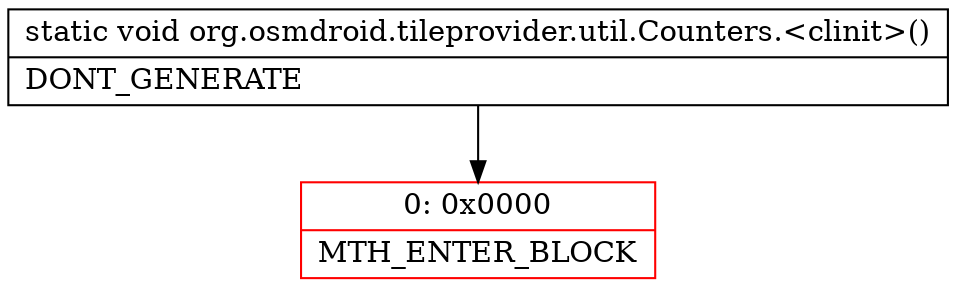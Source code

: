 digraph "CFG fororg.osmdroid.tileprovider.util.Counters.\<clinit\>()V" {
subgraph cluster_Region_1331164044 {
label = "R(0)";
node [shape=record,color=blue];
}
Node_0 [shape=record,color=red,label="{0\:\ 0x0000|MTH_ENTER_BLOCK\l}"];
MethodNode[shape=record,label="{static void org.osmdroid.tileprovider.util.Counters.\<clinit\>()  | DONT_GENERATE\l}"];
MethodNode -> Node_0;
}

